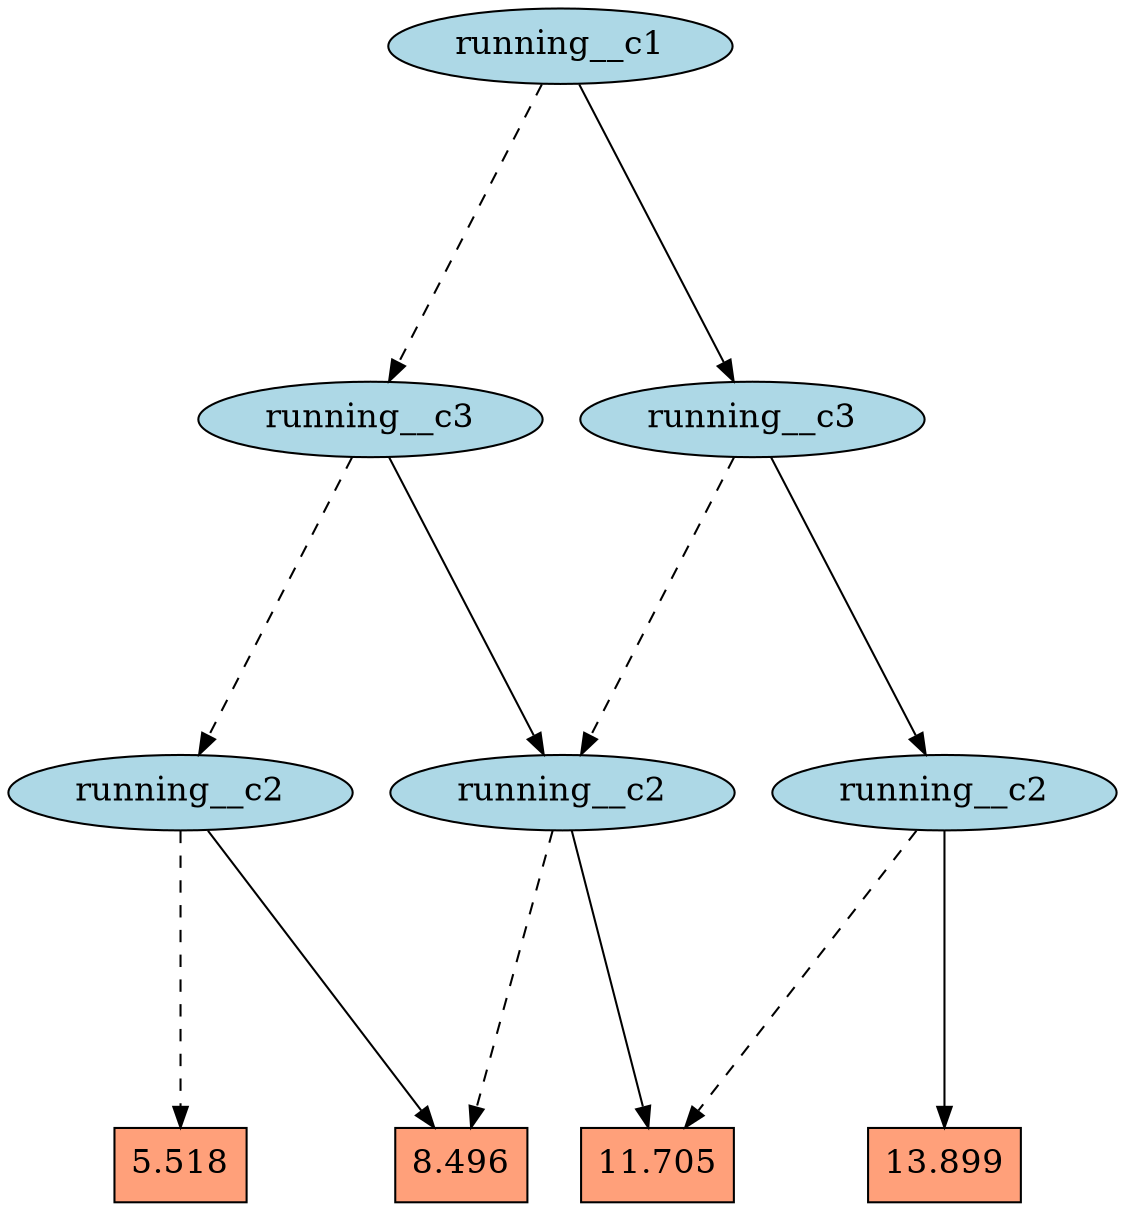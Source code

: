 digraph G { 
graph [ fontname = "Helvetica",fontsize="16",ratio = "auto",
        size="7.5,10",ranksep="2.00" ];
node [fontsize="16"];
"#1695" [label="running__c2",fillcolor=lightblue,color=black,shape=ellipse,style=filled];
"#1733" [label="running__c2",fillcolor=lightblue,color=black,shape=ellipse,style=filled];
"#1744" [label="running__c1",fillcolor=lightblue,color=black,shape=ellipse,style=filled];
"#1694" [label="8.496",fillcolor=lightsalmon,color=black,shape=box,style=filled];
"#1693" [label="5.518",fillcolor=lightsalmon,color=black,shape=box,style=filled];
"#1717" [label="running__c3",fillcolor=lightblue,color=black,shape=ellipse,style=filled];
"#1741" [label="running__c3",fillcolor=lightblue,color=black,shape=ellipse,style=filled];
"#1700" [label="11.705",fillcolor=lightsalmon,color=black,shape=box,style=filled];
"#1689" [label="13.899",fillcolor=lightsalmon,color=black,shape=box,style=filled];
"#1701" [label="running__c2",fillcolor=lightblue,color=black,shape=ellipse,style=filled];
"#1695" -> "#1694" [color=black,style=solid];
"#1695" -> "#1693" [color=black,style=dashed];
"#1733" -> "#1700" [color=black,style=dashed];
"#1733" -> "#1689" [color=black,style=solid];
"#1744" -> "#1717" [color=black,style=dashed];
"#1744" -> "#1741" [color=black,style=solid];
"#1717" -> "#1695" [color=black,style=dashed];
"#1717" -> "#1701" [color=black,style=solid];
"#1741" -> "#1733" [color=black,style=solid];
"#1741" -> "#1701" [color=black,style=dashed];
"#1701" -> "#1694" [color=black,style=dashed];
"#1701" -> "#1700" [color=black,style=solid];
}
